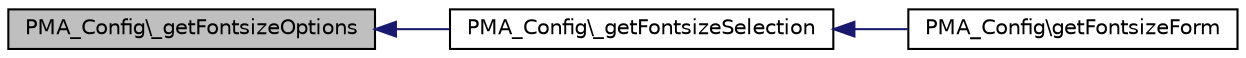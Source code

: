 digraph G
{
  edge [fontname="Helvetica",fontsize="10",labelfontname="Helvetica",labelfontsize="10"];
  node [fontname="Helvetica",fontsize="10",shape=record];
  rankdir="LR";
  Node1 [label="PMA_Config\\_getFontsizeOptions",height=0.2,width=0.4,color="black", fillcolor="grey75", style="filled" fontcolor="black"];
  Node1 -> Node2 [dir="back",color="midnightblue",fontsize="10",style="solid",fontname="Helvetica"];
  Node2 [label="PMA_Config\\_getFontsizeSelection",height=0.2,width=0.4,color="black", fillcolor="white", style="filled",URL="$classPMA__Config.html#a2b83ec5ac64f09417b2523016094c8db",tooltip="returns html selectbox for font sizes"];
  Node2 -> Node3 [dir="back",color="midnightblue",fontsize="10",style="solid",fontname="Helvetica"];
  Node3 [label="PMA_Config\\getFontsizeForm",height=0.2,width=0.4,color="black", fillcolor="white", style="filled",URL="$classPMA__Config.html#a1099380f2b99c9220bed4f472fdd20ca",tooltip="return complete font size selection form"];
}
